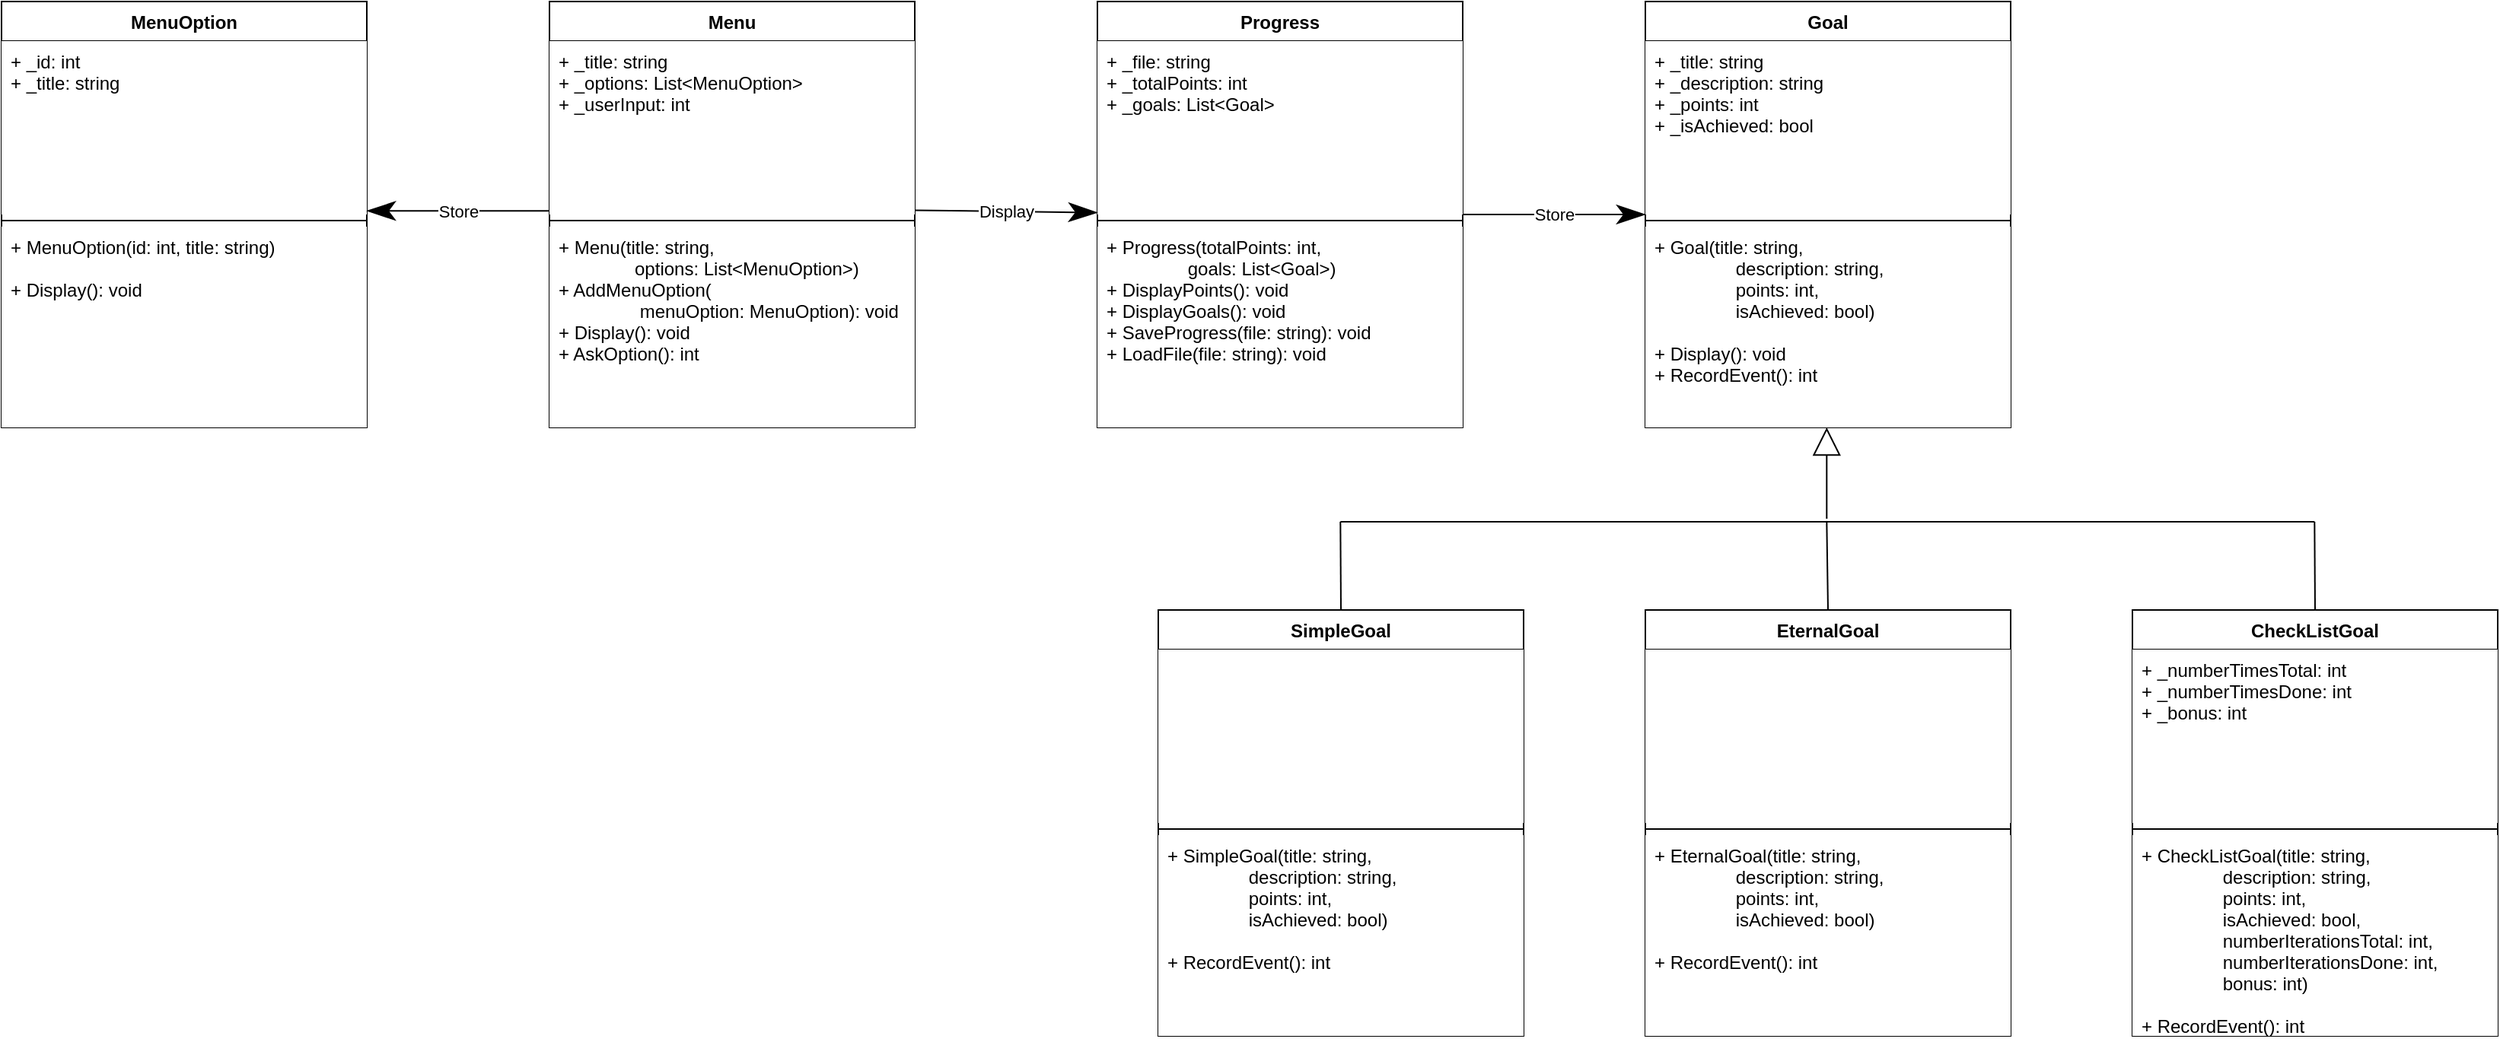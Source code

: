 <mxfile version="20.8.20" type="device"><diagram name="Page-1" id="tVeYO2vdkLIT6a-H0Hnw"><mxGraphModel dx="1687" dy="887" grid="1" gridSize="10" guides="1" tooltips="1" connect="1" arrows="1" fold="1" page="1" pageScale="1" pageWidth="850" pageHeight="1100" math="0" shadow="0"><root><mxCell id="0"/><mxCell id="1" parent="0"/><mxCell id="Y2Zsev5meTIhEgxWpoAP-7" value="Goal" style="swimlane;fontStyle=1;align=center;verticalAlign=top;childLayout=stackLayout;horizontal=1;startSize=26;horizontalStack=0;resizeParent=1;resizeParentMax=0;resizeLast=0;collapsible=1;marginBottom=0;" parent="1" vertex="1"><mxGeometry x="1120" y="40" width="240" height="280" as="geometry"/></mxCell><mxCell id="Y2Zsev5meTIhEgxWpoAP-8" value="+ _title: string&#xA;+ _description: string&#xA;+ _points: int&#xA;+ _isAchieved: bool&#xA;" style="text;strokeColor=none;fillColor=default;align=left;verticalAlign=top;spacingLeft=4;spacingRight=4;overflow=hidden;rotatable=0;points=[[0,0.5],[1,0.5]];portConstraint=eastwest;" parent="Y2Zsev5meTIhEgxWpoAP-7" vertex="1"><mxGeometry y="26" width="240" height="114" as="geometry"/></mxCell><mxCell id="Y2Zsev5meTIhEgxWpoAP-9" value="" style="line;strokeWidth=1;fillColor=none;align=left;verticalAlign=middle;spacingTop=-1;spacingLeft=3;spacingRight=3;rotatable=0;labelPosition=right;points=[];portConstraint=eastwest;strokeColor=inherit;" parent="Y2Zsev5meTIhEgxWpoAP-7" vertex="1"><mxGeometry y="140" width="240" height="8" as="geometry"/></mxCell><mxCell id="Y2Zsev5meTIhEgxWpoAP-10" value="+ Goal(title: string,&#xA;                description: string,&#xA;                points: int,&#xA;                isAchieved: bool)&#xA;&#xA;+ Display(): void&#xA;+ RecordEvent(): int&#xA;" style="text;strokeColor=none;fillColor=default;align=left;verticalAlign=top;spacingLeft=4;spacingRight=4;overflow=hidden;rotatable=0;points=[[0,0.5],[1,0.5]];portConstraint=eastwest;" parent="Y2Zsev5meTIhEgxWpoAP-7" vertex="1"><mxGeometry y="148" width="240" height="132" as="geometry"/></mxCell><mxCell id="Y2Zsev5meTIhEgxWpoAP-11" value="EternalGoal" style="swimlane;fontStyle=1;align=center;verticalAlign=top;childLayout=stackLayout;horizontal=1;startSize=26;horizontalStack=0;resizeParent=1;resizeParentMax=0;resizeLast=0;collapsible=1;marginBottom=0;" parent="1" vertex="1"><mxGeometry x="1120" y="440" width="240" height="280" as="geometry"/></mxCell><mxCell id="Y2Zsev5meTIhEgxWpoAP-12" value="" style="text;strokeColor=none;fillColor=default;align=left;verticalAlign=top;spacingLeft=4;spacingRight=4;overflow=hidden;rotatable=0;points=[[0,0.5],[1,0.5]];portConstraint=eastwest;" parent="Y2Zsev5meTIhEgxWpoAP-11" vertex="1"><mxGeometry y="26" width="240" height="114" as="geometry"/></mxCell><mxCell id="Y2Zsev5meTIhEgxWpoAP-13" value="" style="line;strokeWidth=1;fillColor=none;align=left;verticalAlign=middle;spacingTop=-1;spacingLeft=3;spacingRight=3;rotatable=0;labelPosition=right;points=[];portConstraint=eastwest;strokeColor=inherit;" parent="Y2Zsev5meTIhEgxWpoAP-11" vertex="1"><mxGeometry y="140" width="240" height="8" as="geometry"/></mxCell><mxCell id="Y2Zsev5meTIhEgxWpoAP-14" value="+ EternalGoal(title: string,&#xA;                description: string,&#xA;                points: int,&#xA;                isAchieved: bool)&#xA;&#xA;+ RecordEvent(): int" style="text;strokeColor=none;fillColor=default;align=left;verticalAlign=top;spacingLeft=4;spacingRight=4;overflow=hidden;rotatable=0;points=[[0,0.5],[1,0.5]];portConstraint=eastwest;" parent="Y2Zsev5meTIhEgxWpoAP-11" vertex="1"><mxGeometry y="148" width="240" height="132" as="geometry"/></mxCell><mxCell id="Y2Zsev5meTIhEgxWpoAP-15" value="SimpleGoal" style="swimlane;fontStyle=1;align=center;verticalAlign=top;childLayout=stackLayout;horizontal=1;startSize=26;horizontalStack=0;resizeParent=1;resizeParentMax=0;resizeLast=0;collapsible=1;marginBottom=0;" parent="1" vertex="1"><mxGeometry x="800" y="440" width="240" height="280" as="geometry"/></mxCell><mxCell id="Y2Zsev5meTIhEgxWpoAP-16" value="" style="text;strokeColor=none;fillColor=default;align=left;verticalAlign=top;spacingLeft=4;spacingRight=4;overflow=hidden;rotatable=0;points=[[0,0.5],[1,0.5]];portConstraint=eastwest;" parent="Y2Zsev5meTIhEgxWpoAP-15" vertex="1"><mxGeometry y="26" width="240" height="114" as="geometry"/></mxCell><mxCell id="Y2Zsev5meTIhEgxWpoAP-17" value="" style="line;strokeWidth=1;fillColor=none;align=left;verticalAlign=middle;spacingTop=-1;spacingLeft=3;spacingRight=3;rotatable=0;labelPosition=right;points=[];portConstraint=eastwest;strokeColor=inherit;" parent="Y2Zsev5meTIhEgxWpoAP-15" vertex="1"><mxGeometry y="140" width="240" height="8" as="geometry"/></mxCell><mxCell id="Y2Zsev5meTIhEgxWpoAP-18" value="+ SimpleGoal(title: string,&#xA;                description: string,&#xA;                points: int,&#xA;                isAchieved: bool)&#xA;&#xA;+ RecordEvent(): int" style="text;strokeColor=none;fillColor=default;align=left;verticalAlign=top;spacingLeft=4;spacingRight=4;overflow=hidden;rotatable=0;points=[[0,0.5],[1,0.5]];portConstraint=eastwest;" parent="Y2Zsev5meTIhEgxWpoAP-15" vertex="1"><mxGeometry y="148" width="240" height="132" as="geometry"/></mxCell><mxCell id="Y2Zsev5meTIhEgxWpoAP-19" value="CheckListGoal" style="swimlane;fontStyle=1;align=center;verticalAlign=top;childLayout=stackLayout;horizontal=1;startSize=26;horizontalStack=0;resizeParent=1;resizeParentMax=0;resizeLast=0;collapsible=1;marginBottom=0;" parent="1" vertex="1"><mxGeometry x="1440" y="440" width="240" height="280" as="geometry"/></mxCell><mxCell id="Y2Zsev5meTIhEgxWpoAP-20" value="+ _numberTimesTotal: int&#xA;+ _numberTimesDone: int&#xA;+ _bonus: int&#xA;" style="text;strokeColor=none;fillColor=default;align=left;verticalAlign=top;spacingLeft=4;spacingRight=4;overflow=hidden;rotatable=0;points=[[0,0.5],[1,0.5]];portConstraint=eastwest;" parent="Y2Zsev5meTIhEgxWpoAP-19" vertex="1"><mxGeometry y="26" width="240" height="114" as="geometry"/></mxCell><mxCell id="Y2Zsev5meTIhEgxWpoAP-21" value="" style="line;strokeWidth=1;fillColor=none;align=left;verticalAlign=middle;spacingTop=-1;spacingLeft=3;spacingRight=3;rotatable=0;labelPosition=right;points=[];portConstraint=eastwest;strokeColor=inherit;" parent="Y2Zsev5meTIhEgxWpoAP-19" vertex="1"><mxGeometry y="140" width="240" height="8" as="geometry"/></mxCell><mxCell id="Y2Zsev5meTIhEgxWpoAP-22" value="+ CheckListGoal(title: string,&#xA;                description: string,&#xA;                points: int,&#xA;                isAchieved: bool,&#xA;                numberIterationsTotal: int,&#xA;                numberIterationsDone: int,&#xA;                bonus: int)&#xA;&#xA;+ RecordEvent(): int&#xA;" style="text;strokeColor=none;fillColor=default;align=left;verticalAlign=top;spacingLeft=4;spacingRight=4;overflow=hidden;rotatable=0;points=[[0,0.5],[1,0.5]];portConstraint=eastwest;" parent="Y2Zsev5meTIhEgxWpoAP-19" vertex="1"><mxGeometry y="148" width="240" height="132" as="geometry"/></mxCell><mxCell id="Y2Zsev5meTIhEgxWpoAP-23" value="Menu" style="swimlane;fontStyle=1;align=center;verticalAlign=top;childLayout=stackLayout;horizontal=1;startSize=26;horizontalStack=0;resizeParent=1;resizeParentMax=0;resizeLast=0;collapsible=1;marginBottom=0;" parent="1" vertex="1"><mxGeometry x="400" y="40" width="240" height="280" as="geometry"><mxRectangle x="40" y="40" width="70" height="30" as="alternateBounds"/></mxGeometry></mxCell><mxCell id="Y2Zsev5meTIhEgxWpoAP-24" value="+ _title: string&#xA;+ _options: List&lt;MenuOption&gt;&#xA;+ _userInput: int&#xA;&#xA;" style="text;strokeColor=none;fillColor=default;align=left;verticalAlign=top;spacingLeft=4;spacingRight=4;overflow=hidden;rotatable=0;points=[[0,0.5],[1,0.5]];portConstraint=eastwest;" parent="Y2Zsev5meTIhEgxWpoAP-23" vertex="1"><mxGeometry y="26" width="240" height="114" as="geometry"/></mxCell><mxCell id="Y2Zsev5meTIhEgxWpoAP-25" value="" style="line;strokeWidth=1;fillColor=none;align=left;verticalAlign=middle;spacingTop=-1;spacingLeft=3;spacingRight=3;rotatable=0;labelPosition=right;points=[];portConstraint=eastwest;strokeColor=inherit;" parent="Y2Zsev5meTIhEgxWpoAP-23" vertex="1"><mxGeometry y="140" width="240" height="8" as="geometry"/></mxCell><mxCell id="Y2Zsev5meTIhEgxWpoAP-26" value="+ Menu(title: string,&#xA;               options: List&lt;MenuOption&gt;)&#xA;+ AddMenuOption(&#xA;                menuOption: MenuOption): void&#xA;+ Display(): void&#xA;+ AskOption(): int&#xA;" style="text;strokeColor=none;fillColor=default;align=left;verticalAlign=top;spacingLeft=4;spacingRight=4;overflow=hidden;rotatable=0;points=[[0,0.5],[1,0.5]];portConstraint=eastwest;" parent="Y2Zsev5meTIhEgxWpoAP-23" vertex="1"><mxGeometry y="148" width="240" height="132" as="geometry"/></mxCell><mxCell id="Y2Zsev5meTIhEgxWpoAP-27" value="MenuOption" style="swimlane;fontStyle=1;align=center;verticalAlign=top;childLayout=stackLayout;horizontal=1;startSize=26;horizontalStack=0;resizeParent=1;resizeParentMax=0;resizeLast=0;collapsible=1;marginBottom=0;" parent="1" vertex="1"><mxGeometry x="40" y="40" width="240" height="280" as="geometry"/></mxCell><mxCell id="Y2Zsev5meTIhEgxWpoAP-28" value="+ _id: int&#xA;+ _title: string" style="text;strokeColor=none;fillColor=default;align=left;verticalAlign=top;spacingLeft=4;spacingRight=4;overflow=hidden;rotatable=0;points=[[0,0.5],[1,0.5]];portConstraint=eastwest;" parent="Y2Zsev5meTIhEgxWpoAP-27" vertex="1"><mxGeometry y="26" width="240" height="114" as="geometry"/></mxCell><mxCell id="Y2Zsev5meTIhEgxWpoAP-29" value="" style="line;strokeWidth=1;fillColor=none;align=left;verticalAlign=middle;spacingTop=-1;spacingLeft=3;spacingRight=3;rotatable=0;labelPosition=right;points=[];portConstraint=eastwest;strokeColor=inherit;" parent="Y2Zsev5meTIhEgxWpoAP-27" vertex="1"><mxGeometry y="140" width="240" height="8" as="geometry"/></mxCell><mxCell id="Y2Zsev5meTIhEgxWpoAP-30" value="+ MenuOption(id: int, title: string)&#xA;&#xA;+ Display(): void&#xA;" style="text;strokeColor=none;fillColor=default;align=left;verticalAlign=top;spacingLeft=4;spacingRight=4;overflow=hidden;rotatable=0;points=[[0,0.5],[1,0.5]];portConstraint=eastwest;" parent="Y2Zsev5meTIhEgxWpoAP-27" vertex="1"><mxGeometry y="148" width="240" height="132" as="geometry"/></mxCell><mxCell id="Y2Zsev5meTIhEgxWpoAP-31" value="Progress" style="swimlane;fontStyle=1;align=center;verticalAlign=top;childLayout=stackLayout;horizontal=1;startSize=26;horizontalStack=0;resizeParent=1;resizeParentMax=0;resizeLast=0;collapsible=1;marginBottom=0;" parent="1" vertex="1"><mxGeometry x="760" y="40" width="240" height="280" as="geometry"/></mxCell><mxCell id="Y2Zsev5meTIhEgxWpoAP-32" value="+ _file: string&#xA;+ _totalPoints: int&#xA;+ _goals: List&lt;Goal&gt;&#xA;" style="text;strokeColor=none;fillColor=default;align=left;verticalAlign=top;spacingLeft=4;spacingRight=4;overflow=hidden;rotatable=0;points=[[0,0.5],[1,0.5]];portConstraint=eastwest;" parent="Y2Zsev5meTIhEgxWpoAP-31" vertex="1"><mxGeometry y="26" width="240" height="114" as="geometry"/></mxCell><mxCell id="Y2Zsev5meTIhEgxWpoAP-33" value="" style="line;strokeWidth=1;fillColor=none;align=left;verticalAlign=middle;spacingTop=-1;spacingLeft=3;spacingRight=3;rotatable=0;labelPosition=right;points=[];portConstraint=eastwest;strokeColor=inherit;" parent="Y2Zsev5meTIhEgxWpoAP-31" vertex="1"><mxGeometry y="140" width="240" height="8" as="geometry"/></mxCell><mxCell id="Y2Zsev5meTIhEgxWpoAP-34" value="+ Progress(totalPoints: int,&#xA;                goals: List&lt;Goal&gt;)&#xA;+ DisplayPoints(): void&#xA;+ DisplayGoals(): void&#xA;+ SaveProgress(file: string): void&#xA;+ LoadFile(file: string): void&#xA;" style="text;strokeColor=none;fillColor=default;align=left;verticalAlign=top;spacingLeft=4;spacingRight=4;overflow=hidden;rotatable=0;points=[[0,0.5],[1,0.5]];portConstraint=eastwest;" parent="Y2Zsev5meTIhEgxWpoAP-31" vertex="1"><mxGeometry y="148" width="240" height="132" as="geometry"/></mxCell><mxCell id="2" value="Store" style="endArrow=classicThin;endSize=16;endFill=1;html=1;rounded=0;" parent="1" edge="1"><mxGeometry width="160" relative="1" as="geometry"><mxPoint x="400" y="177.66" as="sourcePoint"/><mxPoint x="280" y="177.66" as="targetPoint"/></mxGeometry></mxCell><mxCell id="sJac8JXjfl95_DnA5BTD-2" value="Display" style="endArrow=classicThin;endSize=16;endFill=1;html=1;rounded=0;" edge="1" parent="1"><mxGeometry width="160" relative="1" as="geometry"><mxPoint x="640" y="177.21" as="sourcePoint"/><mxPoint x="760" y="178.8" as="targetPoint"/></mxGeometry></mxCell><mxCell id="sJac8JXjfl95_DnA5BTD-6" value="" style="endArrow=none;html=1;endSize=16;" edge="1" parent="1"><mxGeometry width="50" height="50" relative="1" as="geometry"><mxPoint x="919.66" y="382" as="sourcePoint"/><mxPoint x="1559.66" y="382" as="targetPoint"/></mxGeometry></mxCell><mxCell id="sJac8JXjfl95_DnA5BTD-7" value="" style="endArrow=none;html=1;endSize=16;exitX=0.5;exitY=0;exitDx=0;exitDy=0;" edge="1" parent="1" source="Y2Zsev5meTIhEgxWpoAP-19"><mxGeometry width="50" height="50" relative="1" as="geometry"><mxPoint x="1560" y="420" as="sourcePoint"/><mxPoint x="1559.66" y="382" as="targetPoint"/></mxGeometry></mxCell><mxCell id="sJac8JXjfl95_DnA5BTD-8" value="" style="endArrow=none;html=1;endSize=16;exitX=0.5;exitY=0;exitDx=0;exitDy=0;" edge="1" parent="1" source="Y2Zsev5meTIhEgxWpoAP-11"><mxGeometry width="50" height="50" relative="1" as="geometry"><mxPoint x="1239" y="420" as="sourcePoint"/><mxPoint x="1239.16" y="382" as="targetPoint"/></mxGeometry></mxCell><mxCell id="sJac8JXjfl95_DnA5BTD-9" value="" style="endArrow=none;html=1;endSize=16;exitX=0.5;exitY=0;exitDx=0;exitDy=0;" edge="1" parent="1" source="Y2Zsev5meTIhEgxWpoAP-15"><mxGeometry width="50" height="50" relative="1" as="geometry"><mxPoint x="920" y="430" as="sourcePoint"/><mxPoint x="919.66" y="382" as="targetPoint"/></mxGeometry></mxCell><mxCell id="sJac8JXjfl95_DnA5BTD-10" value="" style="endArrow=block;html=1;endSize=16;exitX=0.5;exitY=0;exitDx=0;exitDy=0;endFill=0;" edge="1" parent="1"><mxGeometry width="50" height="50" relative="1" as="geometry"><mxPoint x="1239.16" y="380" as="sourcePoint"/><mxPoint x="1239.16" y="320" as="targetPoint"/></mxGeometry></mxCell><mxCell id="sJac8JXjfl95_DnA5BTD-12" value="Store" style="endArrow=classicThin;endSize=16;endFill=1;html=1;rounded=0;exitX=1;exitY=0.5;exitDx=0;exitDy=0;" edge="1" parent="1" source="Y2Zsev5meTIhEgxWpoAP-31"><mxGeometry width="160" relative="1" as="geometry"><mxPoint x="1030" y="150" as="sourcePoint"/><mxPoint x="1120" y="180" as="targetPoint"/></mxGeometry></mxCell></root></mxGraphModel></diagram></mxfile>